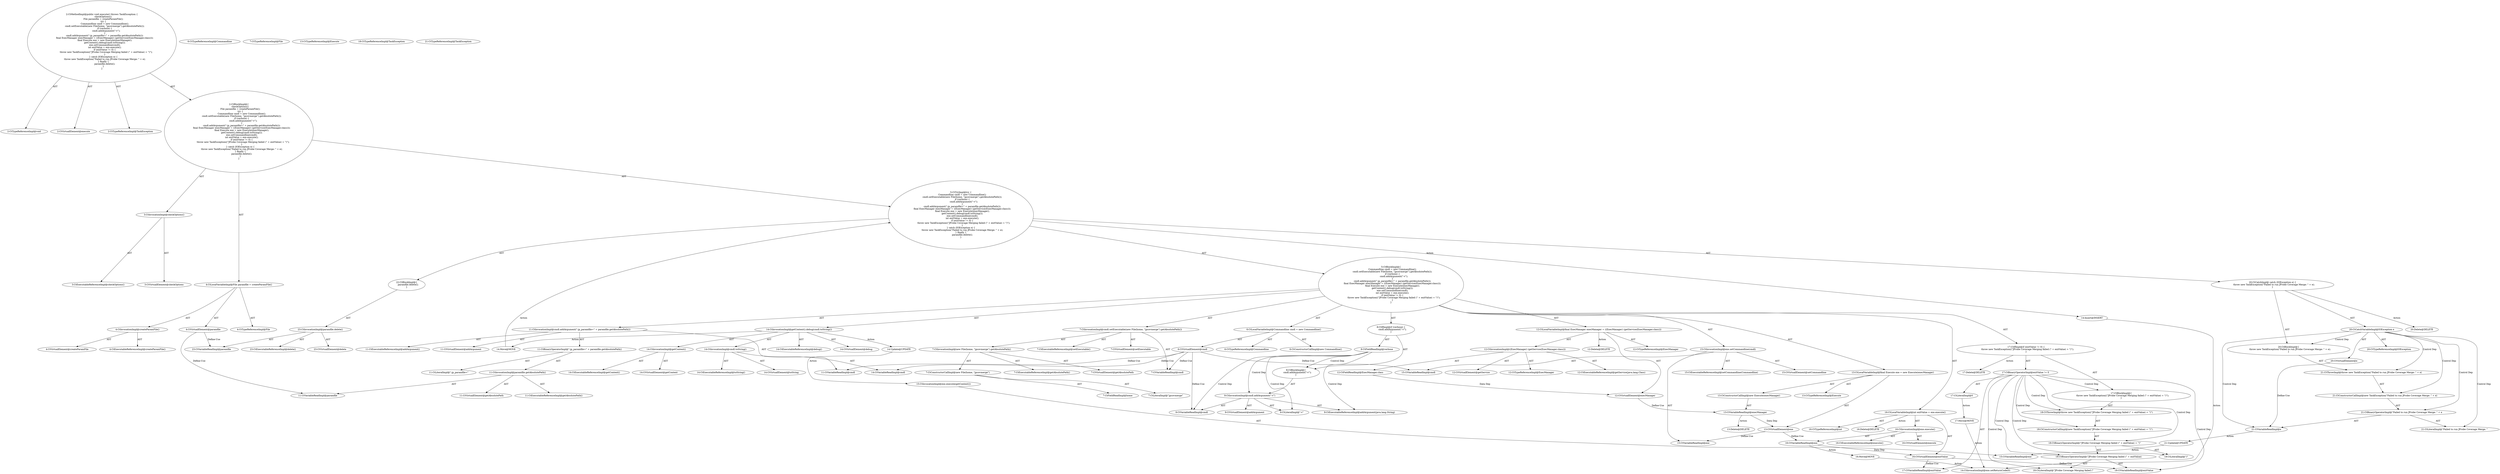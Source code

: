 digraph "execute#?" {
0 [label="2:CtTypeReferenceImpl@void" shape=ellipse]
1 [label="2:CtVirtualElement@execute" shape=ellipse]
2 [label="2:CtTypeReferenceImpl@TaskException" shape=ellipse]
3 [label="3:CtExecutableReferenceImpl@checkOptions()" shape=ellipse]
4 [label="3:CtVirtualElement@checkOptions" shape=ellipse]
5 [label="3:CtInvocationImpl@checkOptions()" shape=ellipse]
6 [label="4:CtTypeReferenceImpl@File" shape=ellipse]
7 [label="4:CtExecutableReferenceImpl@createParamFile()" shape=ellipse]
8 [label="4:CtVirtualElement@createParamFile" shape=ellipse]
9 [label="4:CtInvocationImpl@createParamFile()" shape=ellipse]
10 [label="4:CtVirtualElement@paramfile" shape=ellipse]
11 [label="4:CtLocalVariableImpl@File paramfile = createParamFile()" shape=ellipse]
12 [label="6:CtTypeReferenceImpl@Commandline" shape=ellipse]
13 [label="6:CtTypeReferenceImpl@Commandline" shape=ellipse]
14 [label="6:CtConstructorCallImpl@new Commandline()" shape=ellipse]
15 [label="6:CtVirtualElement@cmdl" shape=ellipse]
16 [label="6:CtLocalVariableImpl@Commandline cmdl = new Commandline()" shape=ellipse]
17 [label="7:CtExecutableReferenceImpl@setExecutable()" shape=ellipse]
18 [label="7:CtVirtualElement@setExecutable" shape=ellipse]
19 [label="7:CtVariableReadImpl@cmdl" shape=ellipse]
20 [label="7:CtExecutableReferenceImpl@getAbsolutePath()" shape=ellipse]
21 [label="7:CtVirtualElement@getAbsolutePath" shape=ellipse]
22 [label="7:CtTypeReferenceImpl@File" shape=ellipse]
23 [label="7:CtFieldReadImpl@home" shape=ellipse]
24 [label="7:CtLiteralImpl@\"jpcovmerge\"" shape=ellipse]
25 [label="7:CtConstructorCallImpl@new File(home, \"jpcovmerge\")" shape=ellipse]
26 [label="7:CtInvocationImpl@new File(home, \"jpcovmerge\").getAbsolutePath()" shape=ellipse]
27 [label="7:CtInvocationImpl@cmdl.setExecutable(new File(home, \"jpcovmerge\").getAbsolutePath())" shape=ellipse]
28 [label="8:CtFieldReadImpl@verbose" shape=ellipse]
29 [label="9:CtExecutableReferenceImpl@addArgument(java.lang.String)" shape=ellipse]
30 [label="9:CtVirtualElement@addArgument" shape=ellipse]
31 [label="9:CtVariableReadImpl@cmdl" shape=ellipse]
32 [label="9:CtLiteralImpl@\"-v\"" shape=ellipse]
33 [label="9:CtInvocationImpl@cmdl.addArgument(\"-v\")" shape=ellipse]
34 [label="8:CtBlockImpl@\{
    cmdl.addArgument(\"-v\");
\}" shape=ellipse]
35 [label="8:CtIfImpl@if (verbose) \{
    cmdl.addArgument(\"-v\");
\}" shape=ellipse]
36 [label="11:CtExecutableReferenceImpl@addArgument()" shape=ellipse]
37 [label="11:CtVirtualElement@addArgument" shape=ellipse]
38 [label="11:CtVariableReadImpl@cmdl" shape=ellipse]
39 [label="11:CtLiteralImpl@\"-jp_paramfile=\"" shape=ellipse]
40 [label="11:CtExecutableReferenceImpl@getAbsolutePath()" shape=ellipse]
41 [label="11:CtVirtualElement@getAbsolutePath" shape=ellipse]
42 [label="11:CtVariableReadImpl@paramfile" shape=ellipse]
43 [label="11:CtInvocationImpl@paramfile.getAbsolutePath()" shape=ellipse]
44 [label="11:CtBinaryOperatorImpl@\"-jp_paramfile=\" + paramfile.getAbsolutePath()" shape=ellipse]
45 [label="11:CtInvocationImpl@cmdl.addArgument(\"-jp_paramfile=\" + paramfile.getAbsolutePath())" shape=ellipse]
46 [label="12:CtTypeReferenceImpl@ExecManager" shape=ellipse]
47 [label="12:CtExecutableReferenceImpl@getService(java.lang.Class)" shape=ellipse]
48 [label="12:CtVirtualElement@getService" shape=ellipse]
49 [label="12:CtFieldReadImpl@ExecManager.class" shape=ellipse]
50 [label="12:CtInvocationImpl@((ExecManager) (getService(ExecManager.class)))" shape=ellipse]
51 [label="12:CtTypeReferenceImpl@ExecManager" shape=ellipse]
52 [label="12:CtVirtualElement@execManager" shape=ellipse]
53 [label="12:CtLocalVariableImpl@final ExecManager execManager = ((ExecManager) (getService(ExecManager.class)))" shape=ellipse]
54 [label="13:CtTypeReferenceImpl@Execute" shape=ellipse]
55 [label="13:CtTypeReferenceImpl@Execute" shape=ellipse]
56 [label="13:CtVariableReadImpl@execManager" shape=ellipse]
57 [label="13:CtConstructorCallImpl@new Execute(execManager)" shape=ellipse]
58 [label="13:CtVirtualElement@exe" shape=ellipse]
59 [label="13:CtLocalVariableImpl@final Execute exe = new Execute(execManager)" shape=ellipse]
60 [label="14:CtExecutableReferenceImpl@debug()" shape=ellipse]
61 [label="14:CtVirtualElement@debug" shape=ellipse]
62 [label="14:CtExecutableReferenceImpl@getContext()" shape=ellipse]
63 [label="14:CtVirtualElement@getContext" shape=ellipse]
64 [label="14:CtInvocationImpl@getContext()" shape=ellipse]
65 [label="14:CtExecutableReferenceImpl@toString()" shape=ellipse]
66 [label="14:CtVirtualElement@toString" shape=ellipse]
67 [label="14:CtVariableReadImpl@cmdl" shape=ellipse]
68 [label="14:CtInvocationImpl@cmdl.toString()" shape=ellipse]
69 [label="14:CtInvocationImpl@getContext().debug(cmdl.toString())" shape=ellipse]
70 [label="15:CtExecutableReferenceImpl@setCommandline(Commandline)" shape=ellipse]
71 [label="15:CtVirtualElement@setCommandline" shape=ellipse]
72 [label="15:CtVariableReadImpl@exe" shape=ellipse]
73 [label="15:CtVariableReadImpl@cmdl" shape=ellipse]
74 [label="15:CtInvocationImpl@exe.setCommandline(cmdl)" shape=ellipse]
75 [label="16:CtTypeReferenceImpl@int" shape=ellipse]
76 [label="16:CtExecutableReferenceImpl@execute()" shape=ellipse]
77 [label="16:CtVirtualElement@execute" shape=ellipse]
78 [label="16:CtVariableReadImpl@exe" shape=ellipse]
79 [label="16:CtInvocationImpl@exe.execute()" shape=ellipse]
80 [label="16:CtVirtualElement@exitValue" shape=ellipse]
81 [label="16:CtLocalVariableImpl@int exitValue = exe.execute()" shape=ellipse]
82 [label="17:CtVariableReadImpl@exitValue" shape=ellipse]
83 [label="17:CtLiteralImpl@0" shape=ellipse]
84 [label="17:CtBinaryOperatorImpl@exitValue != 0" shape=ellipse]
85 [label="18:CtTypeReferenceImpl@TaskException" shape=ellipse]
86 [label="18:CtLiteralImpl@\"JProbe Coverage Merging failed (\"" shape=ellipse]
87 [label="18:CtVariableReadImpl@exitValue" shape=ellipse]
88 [label="18:CtBinaryOperatorImpl@(\"JProbe Coverage Merging failed (\" + exitValue)" shape=ellipse]
89 [label="18:CtLiteralImpl@\")\"" shape=ellipse]
90 [label="18:CtBinaryOperatorImpl@(\"JProbe Coverage Merging failed (\" + exitValue) + \")\"" shape=ellipse]
91 [label="18:CtConstructorCallImpl@new TaskException((\"JProbe Coverage Merging failed (\" + exitValue) + \")\")" shape=ellipse]
92 [label="18:CtThrowImpl@throw new TaskException((\"JProbe Coverage Merging failed (\" + exitValue) + \")\")" shape=ellipse]
93 [label="17:CtBlockImpl@\{
    throw new TaskException((\"JProbe Coverage Merging failed (\" + exitValue) + \")\");
\}" shape=ellipse]
94 [label="17:CtIfImpl@if (exitValue != 0) \{
    throw new TaskException((\"JProbe Coverage Merging failed (\" + exitValue) + \")\");
\}" shape=ellipse]
95 [label="5:CtBlockImpl@\{
    Commandline cmdl = new Commandline();
    cmdl.setExecutable(new File(home, \"jpcovmerge\").getAbsolutePath());
    if (verbose) \{
        cmdl.addArgument(\"-v\");
    \}
    cmdl.addArgument(\"-jp_paramfile=\" + paramfile.getAbsolutePath());
    final ExecManager execManager = ((ExecManager) (getService(ExecManager.class)));
    final Execute exe = new Execute(execManager);
    getContext().debug(cmdl.toString());
    exe.setCommandline(cmdl);
    int exitValue = exe.execute();
    if (exitValue != 0) \{
        throw new TaskException((\"JProbe Coverage Merging failed (\" + exitValue) + \")\");
    \}
\}" shape=ellipse]
96 [label="20:CtVirtualElement@e" shape=ellipse]
97 [label="20:CtTypeReferenceImpl@IOException" shape=ellipse]
98 [label="20:CtCatchVariableImpl@IOException e" shape=ellipse]
99 [label="21:CtTypeReferenceImpl@TaskException" shape=ellipse]
100 [label="21:CtLiteralImpl@\"Failed to run JProbe Coverage Merge: \"" shape=ellipse]
101 [label="21:CtVariableReadImpl@e" shape=ellipse]
102 [label="21:CtBinaryOperatorImpl@\"Failed to run JProbe Coverage Merge: \" + e" shape=ellipse]
103 [label="21:CtConstructorCallImpl@new TaskException(\"Failed to run JProbe Coverage Merge: \" + e)" shape=ellipse]
104 [label="21:CtThrowImpl@throw new TaskException(\"Failed to run JProbe Coverage Merge: \" + e)" shape=ellipse]
105 [label="20:CtBlockImpl@\{
    throw new TaskException(\"Failed to run JProbe Coverage Merge: \" + e);
\}" shape=ellipse]
106 [label="20:CtCatchImpl@ catch (IOException e) \{
    throw new TaskException(\"Failed to run JProbe Coverage Merge: \" + e);
\}" shape=ellipse]
107 [label="23:CtExecutableReferenceImpl@delete()" shape=ellipse]
108 [label="23:CtVirtualElement@delete" shape=ellipse]
109 [label="23:CtVariableReadImpl@paramfile" shape=ellipse]
110 [label="23:CtInvocationImpl@paramfile.delete()" shape=ellipse]
111 [label="22:CtBlockImpl@\{
    paramfile.delete();
\}" shape=ellipse]
112 [label="5:CtTryImpl@try \{
    Commandline cmdl = new Commandline();
    cmdl.setExecutable(new File(home, \"jpcovmerge\").getAbsolutePath());
    if (verbose) \{
        cmdl.addArgument(\"-v\");
    \}
    cmdl.addArgument(\"-jp_paramfile=\" + paramfile.getAbsolutePath());
    final ExecManager execManager = ((ExecManager) (getService(ExecManager.class)));
    final Execute exe = new Execute(execManager);
    getContext().debug(cmdl.toString());
    exe.setCommandline(cmdl);
    int exitValue = exe.execute();
    if (exitValue != 0) \{
        throw new TaskException((\"JProbe Coverage Merging failed (\" + exitValue) + \")\");
    \}
\} catch (IOException e) \{
    throw new TaskException(\"Failed to run JProbe Coverage Merge: \" + e);
\} finally \{
    paramfile.delete();
\}" shape=ellipse]
113 [label="2:CtBlockImpl@\{
    checkOptions();
    File paramfile = createParamFile();
    try \{
        Commandline cmdl = new Commandline();
        cmdl.setExecutable(new File(home, \"jpcovmerge\").getAbsolutePath());
        if (verbose) \{
            cmdl.addArgument(\"-v\");
        \}
        cmdl.addArgument(\"-jp_paramfile=\" + paramfile.getAbsolutePath());
        final ExecManager execManager = ((ExecManager) (getService(ExecManager.class)));
        final Execute exe = new Execute(execManager);
        getContext().debug(cmdl.toString());
        exe.setCommandline(cmdl);
        int exitValue = exe.execute();
        if (exitValue != 0) \{
            throw new TaskException((\"JProbe Coverage Merging failed (\" + exitValue) + \")\");
        \}
    \} catch (IOException e) \{
        throw new TaskException(\"Failed to run JProbe Coverage Merge: \" + e);
    \} finally \{
        paramfile.delete();
    \}
\}" shape=ellipse]
114 [label="2:CtMethodImpl@public void execute() throws TaskException \{
    checkOptions();
    File paramfile = createParamFile();
    try \{
        Commandline cmdl = new Commandline();
        cmdl.setExecutable(new File(home, \"jpcovmerge\").getAbsolutePath());
        if (verbose) \{
            cmdl.addArgument(\"-v\");
        \}
        cmdl.addArgument(\"-jp_paramfile=\" + paramfile.getAbsolutePath());
        final ExecManager execManager = ((ExecManager) (getService(ExecManager.class)));
        final Execute exe = new Execute(execManager);
        getContext().debug(cmdl.toString());
        exe.setCommandline(cmdl);
        int exitValue = exe.execute();
        if (exitValue != 0) \{
            throw new TaskException((\"JProbe Coverage Merging failed (\" + exitValue) + \")\");
        \}
    \} catch (IOException e) \{
        throw new TaskException(\"Failed to run JProbe Coverage Merge: \" + e);
    \} finally \{
        paramfile.delete();
    \}
\}" shape=ellipse]
115 [label="14:Update@UPDATE" shape=ellipse]
116 [label="15:CtInvocationImpl@exe.execute(getContext())" shape=ellipse]
117 [label="21:Update@UPDATE" shape=ellipse]
118 [label="15:CtVariableReadImpl@exe" shape=ellipse]
119 [label="12:Delete@DELETE" shape=ellipse]
120 [label="13:Delete@DELETE" shape=ellipse]
121 [label="16:Delete@DELETE" shape=ellipse]
122 [label="17:Delete@DELETE" shape=ellipse]
123 [label="20:Delete@DELETE" shape=ellipse]
124 [label="14:Insert@INSERT" shape=ellipse]
125 [label="14:CtInvocationImpl@exe.setReturnCode(0)" shape=ellipse]
126 [label="14:Move@MOVE" shape=ellipse]
127 [label="16:Move@MOVE" shape=ellipse]
128 [label="17:Move@MOVE" shape=ellipse]
5 -> 4 [label="AST"];
5 -> 3 [label="AST"];
9 -> 8 [label="AST"];
9 -> 7 [label="AST"];
10 -> 42 [label="Define-Use"];
10 -> 109 [label="Define-Use"];
11 -> 10 [label="AST"];
11 -> 6 [label="AST"];
11 -> 9 [label="AST"];
15 -> 19 [label="Define-Use"];
15 -> 31 [label="Define-Use"];
15 -> 38 [label="Define-Use"];
15 -> 67 [label="Define-Use"];
15 -> 73 [label="Define-Use"];
16 -> 15 [label="AST"];
16 -> 12 [label="AST"];
16 -> 14 [label="AST"];
25 -> 23 [label="AST"];
25 -> 24 [label="AST"];
26 -> 21 [label="AST"];
26 -> 25 [label="AST"];
26 -> 20 [label="AST"];
27 -> 18 [label="AST"];
27 -> 19 [label="AST"];
27 -> 17 [label="AST"];
27 -> 26 [label="AST"];
28 -> 34 [label="Control Dep"];
28 -> 33 [label="Control Dep"];
28 -> 29 [label="Control Dep"];
28 -> 31 [label="Control Dep"];
28 -> 32 [label="Control Dep"];
33 -> 30 [label="AST"];
33 -> 31 [label="AST"];
33 -> 29 [label="AST"];
33 -> 32 [label="AST"];
34 -> 33 [label="AST"];
35 -> 28 [label="AST"];
35 -> 34 [label="AST"];
43 -> 41 [label="AST"];
43 -> 42 [label="AST"];
43 -> 40 [label="AST"];
44 -> 39 [label="AST"];
44 -> 43 [label="AST"];
45 -> 37 [label="AST"];
45 -> 38 [label="AST"];
45 -> 36 [label="AST"];
45 -> 44 [label="AST"];
49 -> 52 [label="Data Dep"];
50 -> 48 [label="AST"];
50 -> 51 [label="AST"];
50 -> 47 [label="AST"];
50 -> 49 [label="AST"];
52 -> 56 [label="Define-Use"];
53 -> 52 [label="AST"];
53 -> 46 [label="AST"];
53 -> 50 [label="AST"];
53 -> 119 [label="Action"];
56 -> 58 [label="Data Dep"];
56 -> 120 [label="Action"];
57 -> 56 [label="AST"];
58 -> 72 [label="Define-Use"];
58 -> 78 [label="Define-Use"];
59 -> 58 [label="AST"];
59 -> 54 [label="AST"];
59 -> 57 [label="AST"];
64 -> 63 [label="AST"];
64 -> 62 [label="AST"];
68 -> 66 [label="AST"];
68 -> 67 [label="AST"];
68 -> 65 [label="AST"];
69 -> 61 [label="AST"];
69 -> 64 [label="AST"];
69 -> 60 [label="AST"];
69 -> 68 [label="AST"];
69 -> 115 [label="Action"];
69 -> 126 [label="Action"];
74 -> 71 [label="AST"];
74 -> 72 [label="AST"];
74 -> 70 [label="AST"];
74 -> 73 [label="AST"];
78 -> 80 [label="Data Dep"];
78 -> 127 [label="Action"];
79 -> 77 [label="AST"];
79 -> 78 [label="AST"];
79 -> 76 [label="AST"];
80 -> 82 [label="Define-Use"];
80 -> 87 [label="Define-Use"];
81 -> 80 [label="AST"];
81 -> 75 [label="AST"];
81 -> 79 [label="AST"];
81 -> 121 [label="Action"];
83 -> 128 [label="Action"];
84 -> 82 [label="AST"];
84 -> 83 [label="AST"];
84 -> 93 [label="Control Dep"];
84 -> 92 [label="Control Dep"];
84 -> 91 [label="Control Dep"];
84 -> 90 [label="Control Dep"];
84 -> 88 [label="Control Dep"];
84 -> 86 [label="Control Dep"];
84 -> 87 [label="Control Dep"];
84 -> 89 [label="Control Dep"];
88 -> 86 [label="AST"];
88 -> 87 [label="AST"];
90 -> 88 [label="AST"];
90 -> 89 [label="AST"];
91 -> 90 [label="AST"];
92 -> 91 [label="AST"];
93 -> 92 [label="AST"];
94 -> 84 [label="AST"];
94 -> 93 [label="AST"];
94 -> 122 [label="Action"];
95 -> 16 [label="AST"];
95 -> 27 [label="AST"];
95 -> 35 [label="AST"];
95 -> 45 [label="AST"];
95 -> 53 [label="AST"];
95 -> 59 [label="AST"];
95 -> 69 [label="AST"];
95 -> 74 [label="AST"];
95 -> 81 [label="AST"];
95 -> 94 [label="AST"];
96 -> 101 [label="Define-Use"];
98 -> 96 [label="AST"];
98 -> 97 [label="AST"];
98 -> 105 [label="Control Dep"];
98 -> 104 [label="Control Dep"];
98 -> 103 [label="Control Dep"];
98 -> 102 [label="Control Dep"];
98 -> 100 [label="Control Dep"];
98 -> 101 [label="Control Dep"];
101 -> 117 [label="Action"];
102 -> 100 [label="AST"];
102 -> 101 [label="AST"];
103 -> 102 [label="AST"];
104 -> 103 [label="AST"];
105 -> 104 [label="AST"];
106 -> 98 [label="AST"];
106 -> 105 [label="AST"];
106 -> 123 [label="Action"];
110 -> 108 [label="AST"];
110 -> 109 [label="AST"];
110 -> 107 [label="AST"];
111 -> 110 [label="AST"];
112 -> 95 [label="AST"];
112 -> 106 [label="AST"];
112 -> 111 [label="AST"];
112 -> 124 [label="Action"];
113 -> 5 [label="AST"];
113 -> 11 [label="AST"];
113 -> 112 [label="AST"];
114 -> 1 [label="AST"];
114 -> 0 [label="AST"];
114 -> 2 [label="AST"];
114 -> 113 [label="AST"];
115 -> 116 [label="Action"];
116 -> 118 [label="AST"];
117 -> 118 [label="Action"];
124 -> 125 [label="Action"];
126 -> 112 [label="Action"];
127 -> 125 [label="Action"];
128 -> 125 [label="Action"];
}